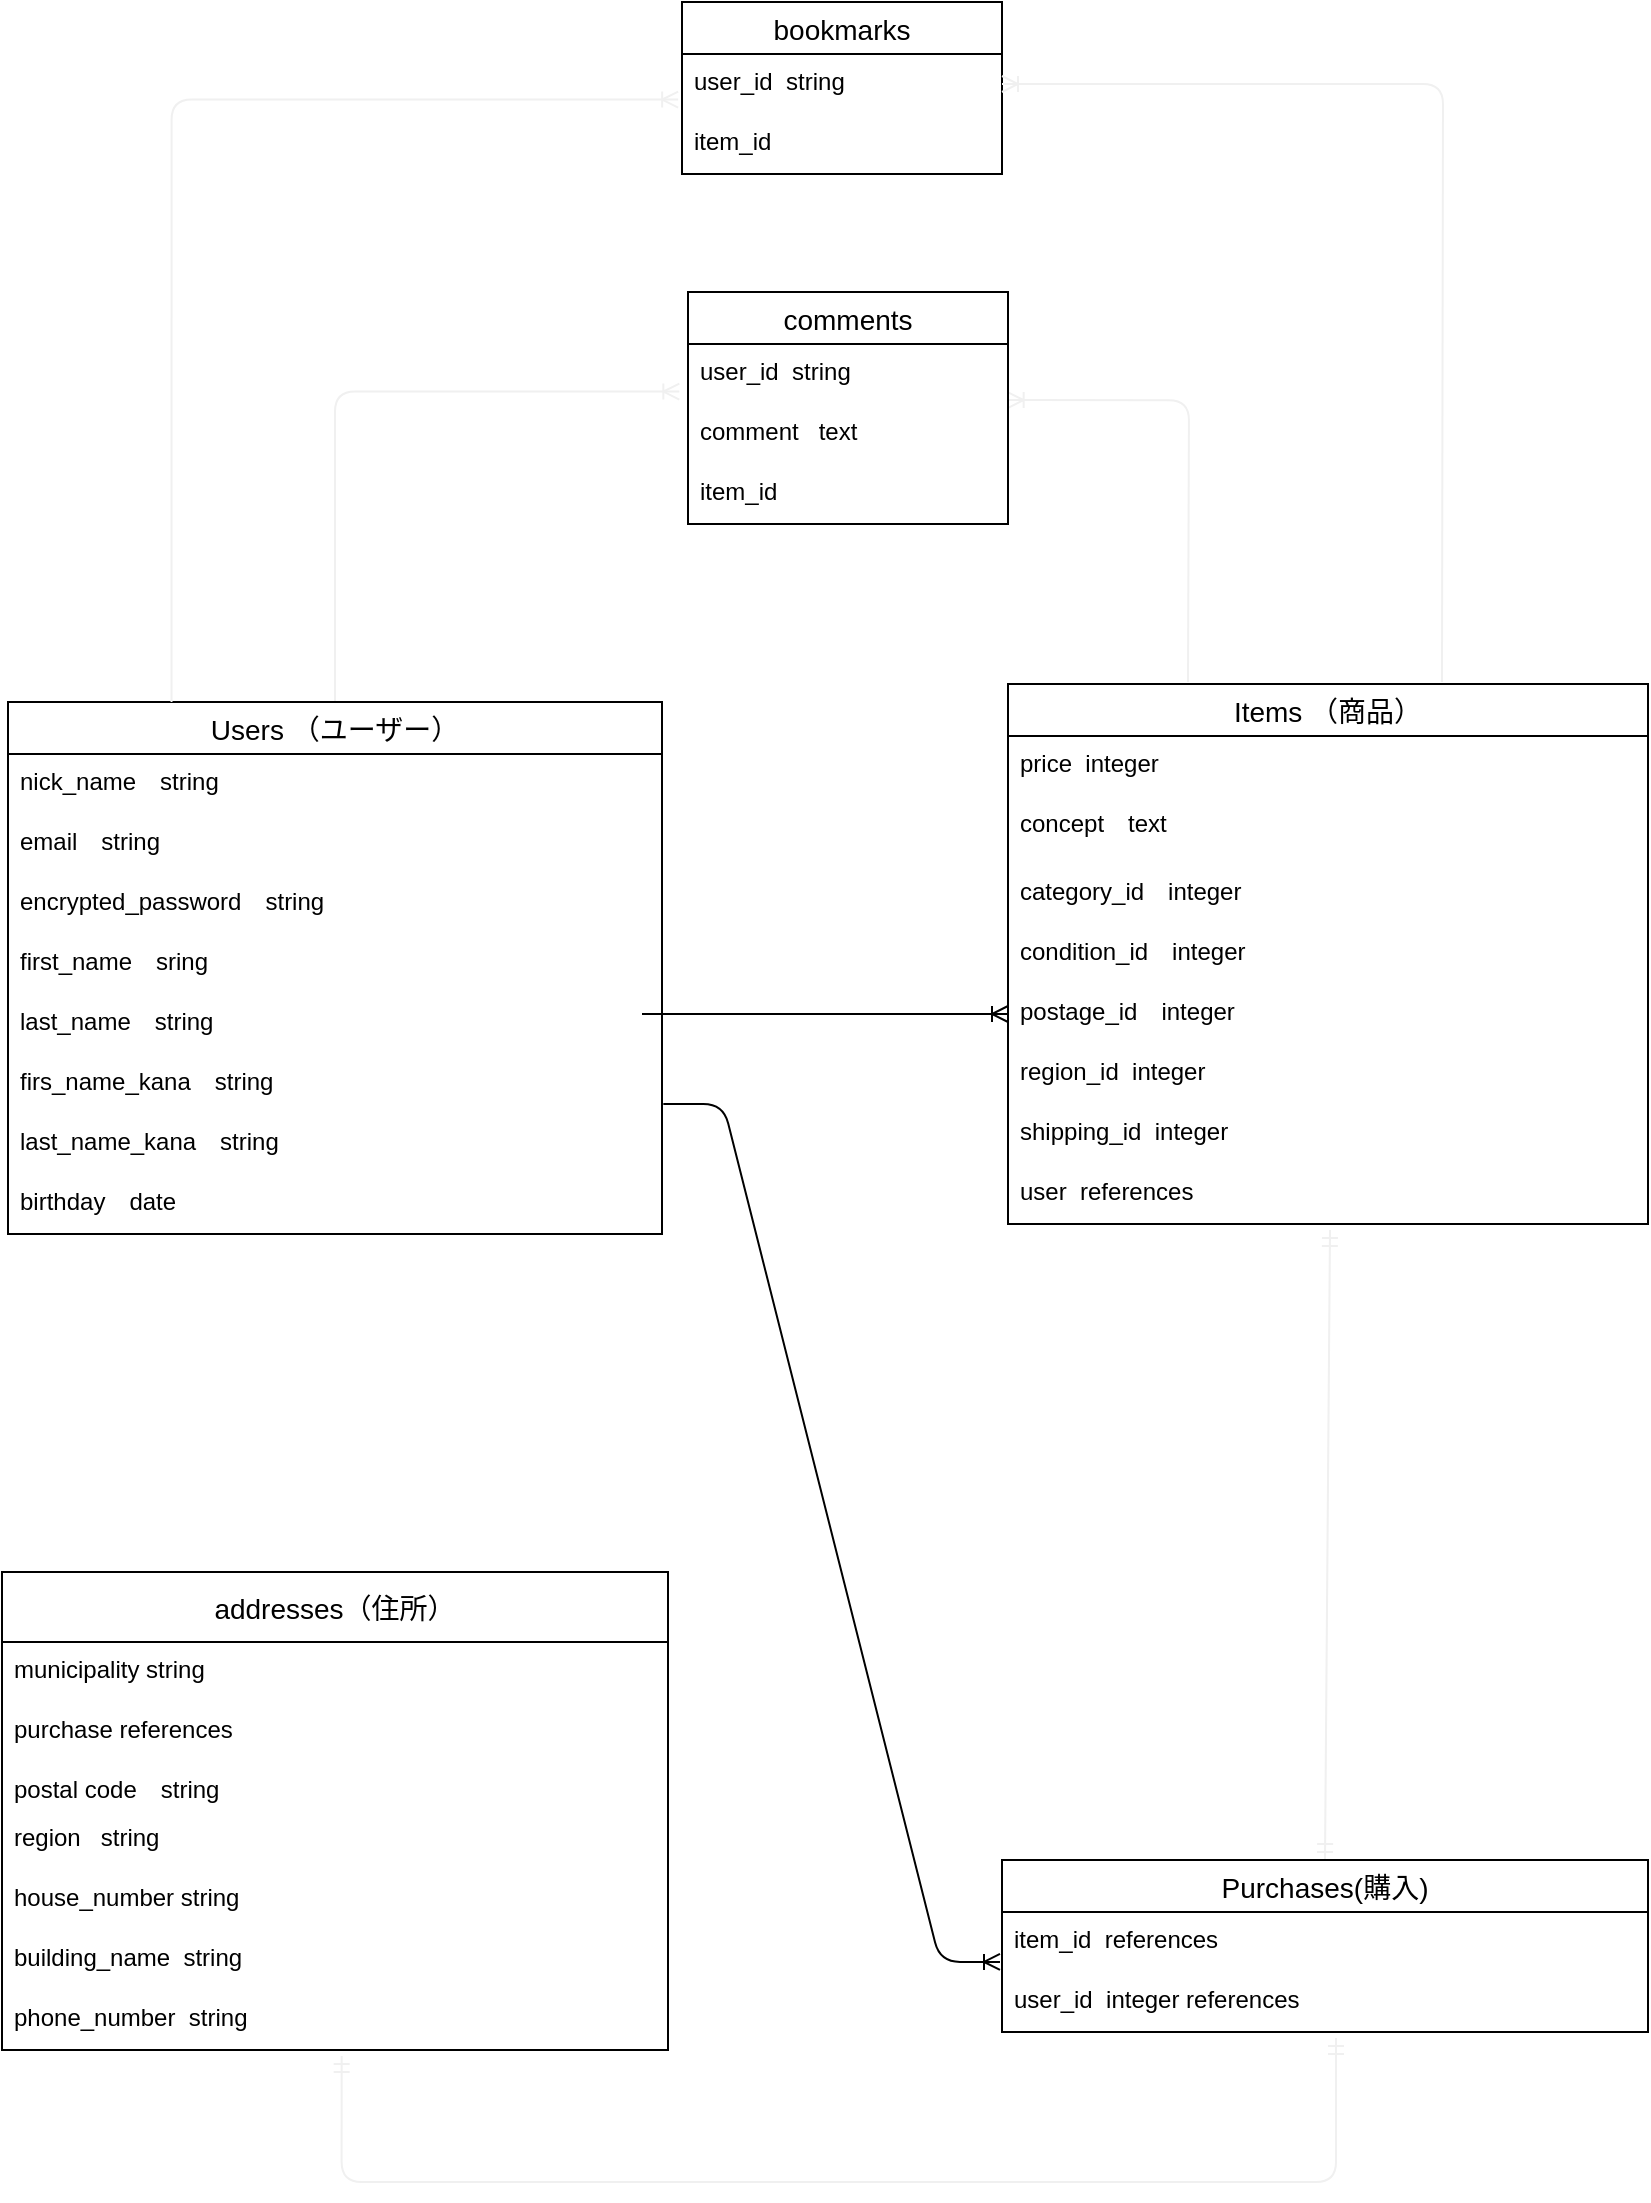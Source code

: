 <mxfile version="13.6.5">
    <diagram id="1Z98N_ozJ9gkTI1I2Al0" name="ページ1">
        <mxGraphModel dx="2785" dy="805" grid="1" gridSize="10" guides="1" tooltips="1" connect="1" arrows="1" fold="1" page="1" pageScale="1" pageWidth="827" pageHeight="1169" math="0" shadow="0">
            <root>
                <mxCell id="0"/>
                <mxCell id="1" parent="0"/>
                <mxCell id="106" value="" style="edgeStyle=entityRelationEdgeStyle;fontSize=12;html=1;endArrow=ERoneToMany;entryX=0;entryY=0.5;entryDx=0;entryDy=0;" parent="1" target="93" edge="1">
                    <mxGeometry width="100" height="100" relative="1" as="geometry">
                        <mxPoint x="-1330" y="526" as="sourcePoint"/>
                        <mxPoint x="-1147" y="532" as="targetPoint"/>
                    </mxGeometry>
                </mxCell>
                <mxCell id="122" value="" style="fontSize=12;html=1;endArrow=ERoneToMany;strokeColor=#f0f0f0;entryX=-0.027;entryY=0.792;entryDx=0;entryDy=0;entryPerimeter=0;edgeStyle=orthogonalEdgeStyle;" parent="1" source="11" target="74" edge="1">
                    <mxGeometry width="100" height="100" relative="1" as="geometry">
                        <mxPoint x="-1417" y="345" as="sourcePoint"/>
                        <mxPoint x="-1417" y="465" as="targetPoint"/>
                    </mxGeometry>
                </mxCell>
                <mxCell id="123" value="" style="fontSize=12;html=1;endArrow=ERmandOne;startArrow=ERmandOne;strokeColor=#f0f0f0;entryX=0.517;entryY=1.098;entryDx=0;entryDy=0;entryPerimeter=0;exitX=0.51;exitY=1.098;exitDx=0;exitDy=0;exitPerimeter=0;edgeStyle=orthogonalEdgeStyle;" parent="1" source="103" target="69" edge="1">
                    <mxGeometry width="100" height="100" relative="1" as="geometry">
                        <mxPoint x="-1307" y="932" as="sourcePoint"/>
                        <mxPoint x="-1150.969" y="900" as="targetPoint"/>
                        <Array as="points">
                            <mxPoint x="-1480" y="1110"/>
                            <mxPoint x="-983" y="1110"/>
                        </Array>
                    </mxGeometry>
                </mxCell>
                <mxCell id="128" value="" style="fontSize=12;html=1;endArrow=ERoneToMany;strokeColor=#f0f0f0;entryX=0.999;entryY=0.935;entryDx=0;entryDy=0;edgeStyle=orthogonalEdgeStyle;entryPerimeter=0;" parent="1" target="74" edge="1">
                    <mxGeometry width="100" height="100" relative="1" as="geometry">
                        <mxPoint x="-1057" y="360" as="sourcePoint"/>
                        <mxPoint x="-837" y="695" as="targetPoint"/>
                    </mxGeometry>
                </mxCell>
                <mxCell id="133" value="" style="fontSize=12;html=1;endArrow=ERmandOne;startArrow=ERmandOne;strokeColor=#f0f0f0;exitX=0.5;exitY=0;exitDx=0;exitDy=0;" parent="1" source="65" edge="1">
                    <mxGeometry width="100" height="100" relative="1" as="geometry">
                        <mxPoint x="-1052" y="795" as="sourcePoint"/>
                        <mxPoint x="-986" y="634" as="targetPoint"/>
                    </mxGeometry>
                </mxCell>
                <mxCell id="11" value="Users （ユーザー）" style="swimlane;fontStyle=0;childLayout=stackLayout;horizontal=1;startSize=26;horizontalStack=0;resizeParent=1;resizeParentMax=0;resizeLast=0;collapsible=1;marginBottom=0;align=center;fontSize=14;" parent="1" vertex="1">
                    <mxGeometry x="-1647" y="370" width="327" height="266" as="geometry"/>
                </mxCell>
                <mxCell id="13" value="nick_name　string&#10;" style="text;strokeColor=none;fillColor=none;spacingLeft=4;spacingRight=4;overflow=hidden;rotatable=0;points=[[0,0.5],[1,0.5]];portConstraint=eastwest;fontSize=12;" parent="11" vertex="1">
                    <mxGeometry y="26" width="327" height="30" as="geometry"/>
                </mxCell>
                <mxCell id="80" value="email　string" style="text;strokeColor=none;fillColor=none;spacingLeft=4;spacingRight=4;overflow=hidden;rotatable=0;points=[[0,0.5],[1,0.5]];portConstraint=eastwest;fontSize=12;" parent="11" vertex="1">
                    <mxGeometry y="56" width="327" height="30" as="geometry"/>
                </mxCell>
                <mxCell id="81" value="encrypted_password　string" style="text;strokeColor=none;fillColor=none;spacingLeft=4;spacingRight=4;overflow=hidden;rotatable=0;points=[[0,0.5],[1,0.5]];portConstraint=eastwest;fontSize=12;" parent="11" vertex="1">
                    <mxGeometry y="86" width="327" height="30" as="geometry"/>
                </mxCell>
                <mxCell id="79" value="first_name　sring" style="text;strokeColor=none;fillColor=none;spacingLeft=4;spacingRight=4;overflow=hidden;rotatable=0;points=[[0,0.5],[1,0.5]];portConstraint=eastwest;fontSize=12;" parent="11" vertex="1">
                    <mxGeometry y="116" width="327" height="30" as="geometry"/>
                </mxCell>
                <mxCell id="14" value="last_name　string" style="text;strokeColor=none;fillColor=none;spacingLeft=4;spacingRight=4;overflow=hidden;rotatable=0;points=[[0,0.5],[1,0.5]];portConstraint=eastwest;fontSize=12;" parent="11" vertex="1">
                    <mxGeometry y="146" width="327" height="30" as="geometry"/>
                </mxCell>
                <mxCell id="83" value="firs_name_kana　string" style="text;strokeColor=none;fillColor=none;spacingLeft=4;spacingRight=4;overflow=hidden;rotatable=0;points=[[0,0.5],[1,0.5]];portConstraint=eastwest;fontSize=12;" parent="11" vertex="1">
                    <mxGeometry y="176" width="327" height="30" as="geometry"/>
                </mxCell>
                <mxCell id="84" value="last_name_kana　string" style="text;strokeColor=none;fillColor=none;spacingLeft=4;spacingRight=4;overflow=hidden;rotatable=0;points=[[0,0.5],[1,0.5]];portConstraint=eastwest;fontSize=12;" parent="11" vertex="1">
                    <mxGeometry y="206" width="327" height="30" as="geometry"/>
                </mxCell>
                <mxCell id="78" value="birthday　date" style="text;strokeColor=none;fillColor=none;spacingLeft=4;spacingRight=4;overflow=hidden;rotatable=0;points=[[0,0.5],[1,0.5]];portConstraint=eastwest;fontSize=12;" parent="11" vertex="1">
                    <mxGeometry y="236" width="327" height="30" as="geometry"/>
                </mxCell>
                <mxCell id="55" value="Items （商品）" style="swimlane;fontStyle=0;childLayout=stackLayout;horizontal=1;startSize=26;horizontalStack=0;resizeParent=1;resizeParentMax=0;resizeLast=0;collapsible=1;marginBottom=0;align=center;fontSize=14;" parent="1" vertex="1">
                    <mxGeometry x="-1147" y="361" width="320" height="270" as="geometry"/>
                </mxCell>
                <mxCell id="58" value="price  integer" style="text;strokeColor=none;fillColor=none;spacingLeft=4;spacingRight=4;overflow=hidden;rotatable=0;points=[[0,0.5],[1,0.5]];portConstraint=eastwest;fontSize=12;" parent="55" vertex="1">
                    <mxGeometry y="26" width="320" height="30" as="geometry"/>
                </mxCell>
                <mxCell id="59" value="concept　text" style="text;strokeColor=none;fillColor=none;spacingLeft=4;spacingRight=4;overflow=hidden;rotatable=0;points=[[0,0.5],[1,0.5]];portConstraint=eastwest;fontSize=12;" parent="55" vertex="1">
                    <mxGeometry y="56" width="320" height="34" as="geometry"/>
                </mxCell>
                <mxCell id="91" value="category_id　integer" style="text;strokeColor=none;fillColor=none;spacingLeft=4;spacingRight=4;overflow=hidden;rotatable=0;points=[[0,0.5],[1,0.5]];portConstraint=eastwest;fontSize=12;" parent="55" vertex="1">
                    <mxGeometry y="90" width="320" height="30" as="geometry"/>
                </mxCell>
                <mxCell id="92" value="condition_id　integer" style="text;strokeColor=none;fillColor=none;spacingLeft=4;spacingRight=4;overflow=hidden;rotatable=0;points=[[0,0.5],[1,0.5]];portConstraint=eastwest;fontSize=12;" parent="55" vertex="1">
                    <mxGeometry y="120" width="320" height="30" as="geometry"/>
                </mxCell>
                <mxCell id="93" value="postage_id　integer" style="text;strokeColor=none;fillColor=none;spacingLeft=4;spacingRight=4;overflow=hidden;rotatable=0;points=[[0,0.5],[1,0.5]];portConstraint=eastwest;fontSize=12;" parent="55" vertex="1">
                    <mxGeometry y="150" width="320" height="30" as="geometry"/>
                </mxCell>
                <mxCell id="95" value="region_id  integer" style="text;strokeColor=none;fillColor=none;spacingLeft=4;spacingRight=4;overflow=hidden;rotatable=0;points=[[0,0.5],[1,0.5]];portConstraint=eastwest;fontSize=12;" parent="55" vertex="1">
                    <mxGeometry y="180" width="320" height="30" as="geometry"/>
                </mxCell>
                <mxCell id="96" value="shipping_id  integer" style="text;strokeColor=none;fillColor=none;spacingLeft=4;spacingRight=4;overflow=hidden;rotatable=0;points=[[0,0.5],[1,0.5]];portConstraint=eastwest;fontSize=12;" parent="55" vertex="1">
                    <mxGeometry y="210" width="320" height="30" as="geometry"/>
                </mxCell>
                <mxCell id="137" value="user  references" style="text;strokeColor=none;fillColor=none;spacingLeft=4;spacingRight=4;overflow=hidden;rotatable=0;points=[[0,0.5],[1,0.5]];portConstraint=eastwest;fontSize=12;" parent="55" vertex="1">
                    <mxGeometry y="240" width="320" height="30" as="geometry"/>
                </mxCell>
                <mxCell id="73" value="comments" style="swimlane;fontStyle=0;childLayout=stackLayout;horizontal=1;startSize=26;horizontalStack=0;resizeParent=1;resizeParentMax=0;resizeLast=0;collapsible=1;marginBottom=0;align=center;fontSize=14;" parent="1" vertex="1">
                    <mxGeometry x="-1307" y="165" width="160" height="116" as="geometry"/>
                </mxCell>
                <mxCell id="74" value="user_id  string" style="text;strokeColor=none;fillColor=none;spacingLeft=4;spacingRight=4;overflow=hidden;rotatable=0;points=[[0,0.5],[1,0.5]];portConstraint=eastwest;fontSize=12;" parent="73" vertex="1">
                    <mxGeometry y="26" width="160" height="30" as="geometry"/>
                </mxCell>
                <mxCell id="75" value="comment   text" style="text;strokeColor=none;fillColor=none;spacingLeft=4;spacingRight=4;overflow=hidden;rotatable=0;points=[[0,0.5],[1,0.5]];portConstraint=eastwest;fontSize=12;" parent="73" vertex="1">
                    <mxGeometry y="56" width="160" height="30" as="geometry"/>
                </mxCell>
                <mxCell id="139" value="item_id" style="text;strokeColor=none;fillColor=none;spacingLeft=4;spacingRight=4;overflow=hidden;rotatable=0;points=[[0,0.5],[1,0.5]];portConstraint=eastwest;fontSize=12;" parent="73" vertex="1">
                    <mxGeometry y="86" width="160" height="30" as="geometry"/>
                </mxCell>
                <mxCell id="153" value="bookmarks" style="swimlane;fontStyle=0;childLayout=stackLayout;horizontal=1;startSize=26;horizontalStack=0;resizeParent=1;resizeParentMax=0;resizeLast=0;collapsible=1;marginBottom=0;align=center;fontSize=14;" vertex="1" parent="1">
                    <mxGeometry x="-1310" y="20" width="160" height="86" as="geometry"/>
                </mxCell>
                <mxCell id="154" value="user_id  string" style="text;strokeColor=none;fillColor=none;spacingLeft=4;spacingRight=4;overflow=hidden;rotatable=0;points=[[0,0.5],[1,0.5]];portConstraint=eastwest;fontSize=12;" vertex="1" parent="153">
                    <mxGeometry y="26" width="160" height="30" as="geometry"/>
                </mxCell>
                <mxCell id="156" value="item_id" style="text;strokeColor=none;fillColor=none;spacingLeft=4;spacingRight=4;overflow=hidden;rotatable=0;points=[[0,0.5],[1,0.5]];portConstraint=eastwest;fontSize=12;" vertex="1" parent="153">
                    <mxGeometry y="56" width="160" height="30" as="geometry"/>
                </mxCell>
                <mxCell id="60" value="addresses（住所）" style="swimlane;fontStyle=0;childLayout=stackLayout;horizontal=1;startSize=35;horizontalStack=0;resizeParent=1;resizeParentMax=0;resizeLast=0;collapsible=1;marginBottom=0;align=center;fontSize=14;" parent="1" vertex="1">
                    <mxGeometry x="-1650" y="805" width="333" height="239" as="geometry"/>
                </mxCell>
                <mxCell id="64" value="municipality string&#10;" style="text;strokeColor=none;fillColor=none;spacingLeft=4;spacingRight=4;overflow=hidden;rotatable=0;points=[[0,0.5],[1,0.5]];portConstraint=eastwest;fontSize=12;" parent="60" vertex="1">
                    <mxGeometry y="35" width="333" height="30" as="geometry"/>
                </mxCell>
                <mxCell id="142" value="purchase references" style="text;strokeColor=none;fillColor=none;spacingLeft=4;spacingRight=4;overflow=hidden;rotatable=0;points=[[0,0.5],[1,0.5]];portConstraint=eastwest;fontSize=12;" parent="60" vertex="1">
                    <mxGeometry y="65" width="333" height="30" as="geometry"/>
                </mxCell>
                <mxCell id="61" value="postal code　string&#10;&#10;&#10;" style="text;strokeColor=none;fillColor=none;spacingLeft=4;spacingRight=4;overflow=hidden;rotatable=0;points=[[0,0.5],[1,0.5]];portConstraint=eastwest;fontSize=12;" parent="60" vertex="1">
                    <mxGeometry y="95" width="333" height="24" as="geometry"/>
                </mxCell>
                <mxCell id="63" value="region   string&#10;&#10;&#10;" style="text;strokeColor=none;fillColor=none;spacingLeft=4;spacingRight=4;overflow=hidden;rotatable=0;points=[[0,0.5],[1,0.5]];portConstraint=eastwest;fontSize=12;" parent="60" vertex="1">
                    <mxGeometry y="119" width="333" height="30" as="geometry"/>
                </mxCell>
                <mxCell id="100" value="house_number string" style="text;strokeColor=none;fillColor=none;spacingLeft=4;spacingRight=4;overflow=hidden;rotatable=0;points=[[0,0.5],[1,0.5]];portConstraint=eastwest;fontSize=12;" parent="60" vertex="1">
                    <mxGeometry y="149" width="333" height="30" as="geometry"/>
                </mxCell>
                <mxCell id="101" value="building_name  string&#10;&#10;" style="text;strokeColor=none;fillColor=none;spacingLeft=4;spacingRight=4;overflow=hidden;rotatable=0;points=[[0,0.5],[1,0.5]];portConstraint=eastwest;fontSize=12;" parent="60" vertex="1">
                    <mxGeometry y="179" width="333" height="30" as="geometry"/>
                </mxCell>
                <mxCell id="103" value="phone_number  string&#10;&#10;" style="text;strokeColor=none;fillColor=none;spacingLeft=4;spacingRight=4;overflow=hidden;rotatable=0;points=[[0,0.5],[1,0.5]];portConstraint=eastwest;fontSize=12;" parent="60" vertex="1">
                    <mxGeometry y="209" width="333" height="30" as="geometry"/>
                </mxCell>
                <mxCell id="65" value="Purchases(購入)" style="swimlane;fontStyle=0;childLayout=stackLayout;horizontal=1;startSize=26;horizontalStack=0;resizeParent=1;resizeParentMax=0;resizeLast=0;collapsible=1;marginBottom=0;align=center;fontSize=14;" parent="1" vertex="1">
                    <mxGeometry x="-1150" y="949" width="323" height="86" as="geometry"/>
                </mxCell>
                <mxCell id="66" value="item_id  references   " style="text;strokeColor=none;fillColor=none;spacingLeft=4;spacingRight=4;overflow=hidden;rotatable=0;points=[[0,0.5],[1,0.5]];portConstraint=eastwest;fontSize=12;" parent="65" vertex="1">
                    <mxGeometry y="26" width="323" height="30" as="geometry"/>
                </mxCell>
                <mxCell id="69" value="user_id  integer references   &#10;" style="text;strokeColor=none;fillColor=none;spacingLeft=4;spacingRight=4;overflow=hidden;rotatable=0;points=[[0,0.5],[1,0.5]];portConstraint=eastwest;fontSize=12;" parent="65" vertex="1">
                    <mxGeometry y="56" width="323" height="30" as="geometry"/>
                </mxCell>
                <mxCell id="152" value="" style="edgeStyle=entityRelationEdgeStyle;fontSize=12;html=1;endArrow=ERoneToMany;exitX=1.002;exitY=-0.166;exitDx=0;exitDy=0;exitPerimeter=0;entryX=0;entryY=0.833;entryDx=0;entryDy=0;entryPerimeter=0;" parent="1" source="84" edge="1">
                    <mxGeometry width="100" height="100" relative="1" as="geometry">
                        <mxPoint x="-1308" y="576.88" as="sourcePoint"/>
                        <mxPoint x="-1151" y="999.99" as="targetPoint"/>
                    </mxGeometry>
                </mxCell>
                <mxCell id="158" value="" style="fontSize=12;html=1;endArrow=ERoneToMany;strokeColor=#f0f0f0;entryX=-0.012;entryY=0.76;entryDx=0;entryDy=0;entryPerimeter=0;exitX=0.25;exitY=0;exitDx=0;exitDy=0;edgeStyle=orthogonalEdgeStyle;" edge="1" parent="1" source="11" target="154">
                    <mxGeometry width="100" height="100" relative="1" as="geometry">
                        <mxPoint x="-1530" y="205.24" as="sourcePoint"/>
                        <mxPoint x="-1357.82" y="50" as="targetPoint"/>
                    </mxGeometry>
                </mxCell>
                <mxCell id="160" value="" style="fontSize=12;html=1;endArrow=ERoneToMany;strokeColor=#f0f0f0;entryX=1;entryY=0.5;entryDx=0;entryDy=0;edgeStyle=orthogonalEdgeStyle;" edge="1" parent="1" target="154">
                    <mxGeometry width="100" height="100" relative="1" as="geometry">
                        <mxPoint x="-930" y="360" as="sourcePoint"/>
                        <mxPoint x="-999.96" y="40.0" as="targetPoint"/>
                    </mxGeometry>
                </mxCell>
            </root>
        </mxGraphModel>
    </diagram>
</mxfile>